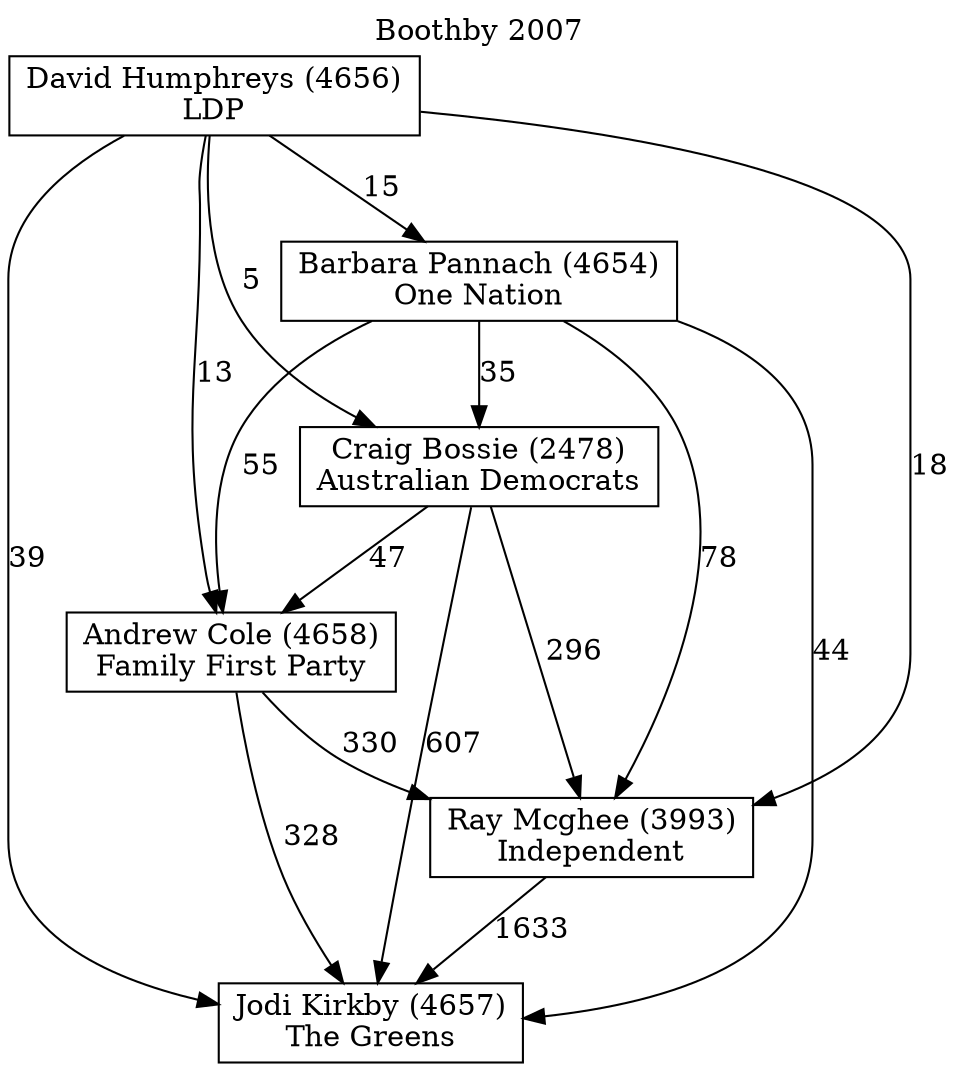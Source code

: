 // House preference flow
digraph "Jodi Kirkby (4657)_Boothby_2007" {
	graph [label="Boothby 2007" labelloc=t mclimit=10]
	node [shape=box]
	"Jodi Kirkby (4657)" [label="Jodi Kirkby (4657)
The Greens"]
	"Ray Mcghee (3993)" [label="Ray Mcghee (3993)
Independent"]
	"Andrew Cole (4658)" [label="Andrew Cole (4658)
Family First Party"]
	"Craig Bossie (2478)" [label="Craig Bossie (2478)
Australian Democrats"]
	"Barbara Pannach (4654)" [label="Barbara Pannach (4654)
One Nation"]
	"David Humphreys (4656)" [label="David Humphreys (4656)
LDP"]
	"Jodi Kirkby (4657)" [label="Jodi Kirkby (4657)
The Greens"]
	"Andrew Cole (4658)" [label="Andrew Cole (4658)
Family First Party"]
	"Craig Bossie (2478)" [label="Craig Bossie (2478)
Australian Democrats"]
	"Barbara Pannach (4654)" [label="Barbara Pannach (4654)
One Nation"]
	"David Humphreys (4656)" [label="David Humphreys (4656)
LDP"]
	"Jodi Kirkby (4657)" [label="Jodi Kirkby (4657)
The Greens"]
	"Craig Bossie (2478)" [label="Craig Bossie (2478)
Australian Democrats"]
	"Barbara Pannach (4654)" [label="Barbara Pannach (4654)
One Nation"]
	"David Humphreys (4656)" [label="David Humphreys (4656)
LDP"]
	"Jodi Kirkby (4657)" [label="Jodi Kirkby (4657)
The Greens"]
	"Barbara Pannach (4654)" [label="Barbara Pannach (4654)
One Nation"]
	"David Humphreys (4656)" [label="David Humphreys (4656)
LDP"]
	"Jodi Kirkby (4657)" [label="Jodi Kirkby (4657)
The Greens"]
	"David Humphreys (4656)" [label="David Humphreys (4656)
LDP"]
	"David Humphreys (4656)" [label="David Humphreys (4656)
LDP"]
	"Barbara Pannach (4654)" [label="Barbara Pannach (4654)
One Nation"]
	"David Humphreys (4656)" [label="David Humphreys (4656)
LDP"]
	"David Humphreys (4656)" [label="David Humphreys (4656)
LDP"]
	"Craig Bossie (2478)" [label="Craig Bossie (2478)
Australian Democrats"]
	"Barbara Pannach (4654)" [label="Barbara Pannach (4654)
One Nation"]
	"David Humphreys (4656)" [label="David Humphreys (4656)
LDP"]
	"Craig Bossie (2478)" [label="Craig Bossie (2478)
Australian Democrats"]
	"David Humphreys (4656)" [label="David Humphreys (4656)
LDP"]
	"David Humphreys (4656)" [label="David Humphreys (4656)
LDP"]
	"Barbara Pannach (4654)" [label="Barbara Pannach (4654)
One Nation"]
	"David Humphreys (4656)" [label="David Humphreys (4656)
LDP"]
	"David Humphreys (4656)" [label="David Humphreys (4656)
LDP"]
	"Andrew Cole (4658)" [label="Andrew Cole (4658)
Family First Party"]
	"Craig Bossie (2478)" [label="Craig Bossie (2478)
Australian Democrats"]
	"Barbara Pannach (4654)" [label="Barbara Pannach (4654)
One Nation"]
	"David Humphreys (4656)" [label="David Humphreys (4656)
LDP"]
	"Andrew Cole (4658)" [label="Andrew Cole (4658)
Family First Party"]
	"Barbara Pannach (4654)" [label="Barbara Pannach (4654)
One Nation"]
	"David Humphreys (4656)" [label="David Humphreys (4656)
LDP"]
	"Andrew Cole (4658)" [label="Andrew Cole (4658)
Family First Party"]
	"David Humphreys (4656)" [label="David Humphreys (4656)
LDP"]
	"David Humphreys (4656)" [label="David Humphreys (4656)
LDP"]
	"Barbara Pannach (4654)" [label="Barbara Pannach (4654)
One Nation"]
	"David Humphreys (4656)" [label="David Humphreys (4656)
LDP"]
	"David Humphreys (4656)" [label="David Humphreys (4656)
LDP"]
	"Craig Bossie (2478)" [label="Craig Bossie (2478)
Australian Democrats"]
	"Barbara Pannach (4654)" [label="Barbara Pannach (4654)
One Nation"]
	"David Humphreys (4656)" [label="David Humphreys (4656)
LDP"]
	"Craig Bossie (2478)" [label="Craig Bossie (2478)
Australian Democrats"]
	"David Humphreys (4656)" [label="David Humphreys (4656)
LDP"]
	"David Humphreys (4656)" [label="David Humphreys (4656)
LDP"]
	"Barbara Pannach (4654)" [label="Barbara Pannach (4654)
One Nation"]
	"David Humphreys (4656)" [label="David Humphreys (4656)
LDP"]
	"David Humphreys (4656)" [label="David Humphreys (4656)
LDP"]
	"Ray Mcghee (3993)" [label="Ray Mcghee (3993)
Independent"]
	"Andrew Cole (4658)" [label="Andrew Cole (4658)
Family First Party"]
	"Craig Bossie (2478)" [label="Craig Bossie (2478)
Australian Democrats"]
	"Barbara Pannach (4654)" [label="Barbara Pannach (4654)
One Nation"]
	"David Humphreys (4656)" [label="David Humphreys (4656)
LDP"]
	"Ray Mcghee (3993)" [label="Ray Mcghee (3993)
Independent"]
	"Craig Bossie (2478)" [label="Craig Bossie (2478)
Australian Democrats"]
	"Barbara Pannach (4654)" [label="Barbara Pannach (4654)
One Nation"]
	"David Humphreys (4656)" [label="David Humphreys (4656)
LDP"]
	"Ray Mcghee (3993)" [label="Ray Mcghee (3993)
Independent"]
	"Barbara Pannach (4654)" [label="Barbara Pannach (4654)
One Nation"]
	"David Humphreys (4656)" [label="David Humphreys (4656)
LDP"]
	"Ray Mcghee (3993)" [label="Ray Mcghee (3993)
Independent"]
	"David Humphreys (4656)" [label="David Humphreys (4656)
LDP"]
	"David Humphreys (4656)" [label="David Humphreys (4656)
LDP"]
	"Barbara Pannach (4654)" [label="Barbara Pannach (4654)
One Nation"]
	"David Humphreys (4656)" [label="David Humphreys (4656)
LDP"]
	"David Humphreys (4656)" [label="David Humphreys (4656)
LDP"]
	"Craig Bossie (2478)" [label="Craig Bossie (2478)
Australian Democrats"]
	"Barbara Pannach (4654)" [label="Barbara Pannach (4654)
One Nation"]
	"David Humphreys (4656)" [label="David Humphreys (4656)
LDP"]
	"Craig Bossie (2478)" [label="Craig Bossie (2478)
Australian Democrats"]
	"David Humphreys (4656)" [label="David Humphreys (4656)
LDP"]
	"David Humphreys (4656)" [label="David Humphreys (4656)
LDP"]
	"Barbara Pannach (4654)" [label="Barbara Pannach (4654)
One Nation"]
	"David Humphreys (4656)" [label="David Humphreys (4656)
LDP"]
	"David Humphreys (4656)" [label="David Humphreys (4656)
LDP"]
	"Andrew Cole (4658)" [label="Andrew Cole (4658)
Family First Party"]
	"Craig Bossie (2478)" [label="Craig Bossie (2478)
Australian Democrats"]
	"Barbara Pannach (4654)" [label="Barbara Pannach (4654)
One Nation"]
	"David Humphreys (4656)" [label="David Humphreys (4656)
LDP"]
	"Andrew Cole (4658)" [label="Andrew Cole (4658)
Family First Party"]
	"Barbara Pannach (4654)" [label="Barbara Pannach (4654)
One Nation"]
	"David Humphreys (4656)" [label="David Humphreys (4656)
LDP"]
	"Andrew Cole (4658)" [label="Andrew Cole (4658)
Family First Party"]
	"David Humphreys (4656)" [label="David Humphreys (4656)
LDP"]
	"David Humphreys (4656)" [label="David Humphreys (4656)
LDP"]
	"Barbara Pannach (4654)" [label="Barbara Pannach (4654)
One Nation"]
	"David Humphreys (4656)" [label="David Humphreys (4656)
LDP"]
	"David Humphreys (4656)" [label="David Humphreys (4656)
LDP"]
	"Craig Bossie (2478)" [label="Craig Bossie (2478)
Australian Democrats"]
	"Barbara Pannach (4654)" [label="Barbara Pannach (4654)
One Nation"]
	"David Humphreys (4656)" [label="David Humphreys (4656)
LDP"]
	"Craig Bossie (2478)" [label="Craig Bossie (2478)
Australian Democrats"]
	"David Humphreys (4656)" [label="David Humphreys (4656)
LDP"]
	"David Humphreys (4656)" [label="David Humphreys (4656)
LDP"]
	"Barbara Pannach (4654)" [label="Barbara Pannach (4654)
One Nation"]
	"David Humphreys (4656)" [label="David Humphreys (4656)
LDP"]
	"David Humphreys (4656)" [label="David Humphreys (4656)
LDP"]
	"Ray Mcghee (3993)" -> "Jodi Kirkby (4657)" [label=1633]
	"Andrew Cole (4658)" -> "Ray Mcghee (3993)" [label=330]
	"Craig Bossie (2478)" -> "Andrew Cole (4658)" [label=47]
	"Barbara Pannach (4654)" -> "Craig Bossie (2478)" [label=35]
	"David Humphreys (4656)" -> "Barbara Pannach (4654)" [label=15]
	"Andrew Cole (4658)" -> "Jodi Kirkby (4657)" [label=328]
	"Craig Bossie (2478)" -> "Jodi Kirkby (4657)" [label=607]
	"Barbara Pannach (4654)" -> "Jodi Kirkby (4657)" [label=44]
	"David Humphreys (4656)" -> "Jodi Kirkby (4657)" [label=39]
	"David Humphreys (4656)" -> "Craig Bossie (2478)" [label=5]
	"Barbara Pannach (4654)" -> "Andrew Cole (4658)" [label=55]
	"David Humphreys (4656)" -> "Andrew Cole (4658)" [label=13]
	"Craig Bossie (2478)" -> "Ray Mcghee (3993)" [label=296]
	"Barbara Pannach (4654)" -> "Ray Mcghee (3993)" [label=78]
	"David Humphreys (4656)" -> "Ray Mcghee (3993)" [label=18]
}
